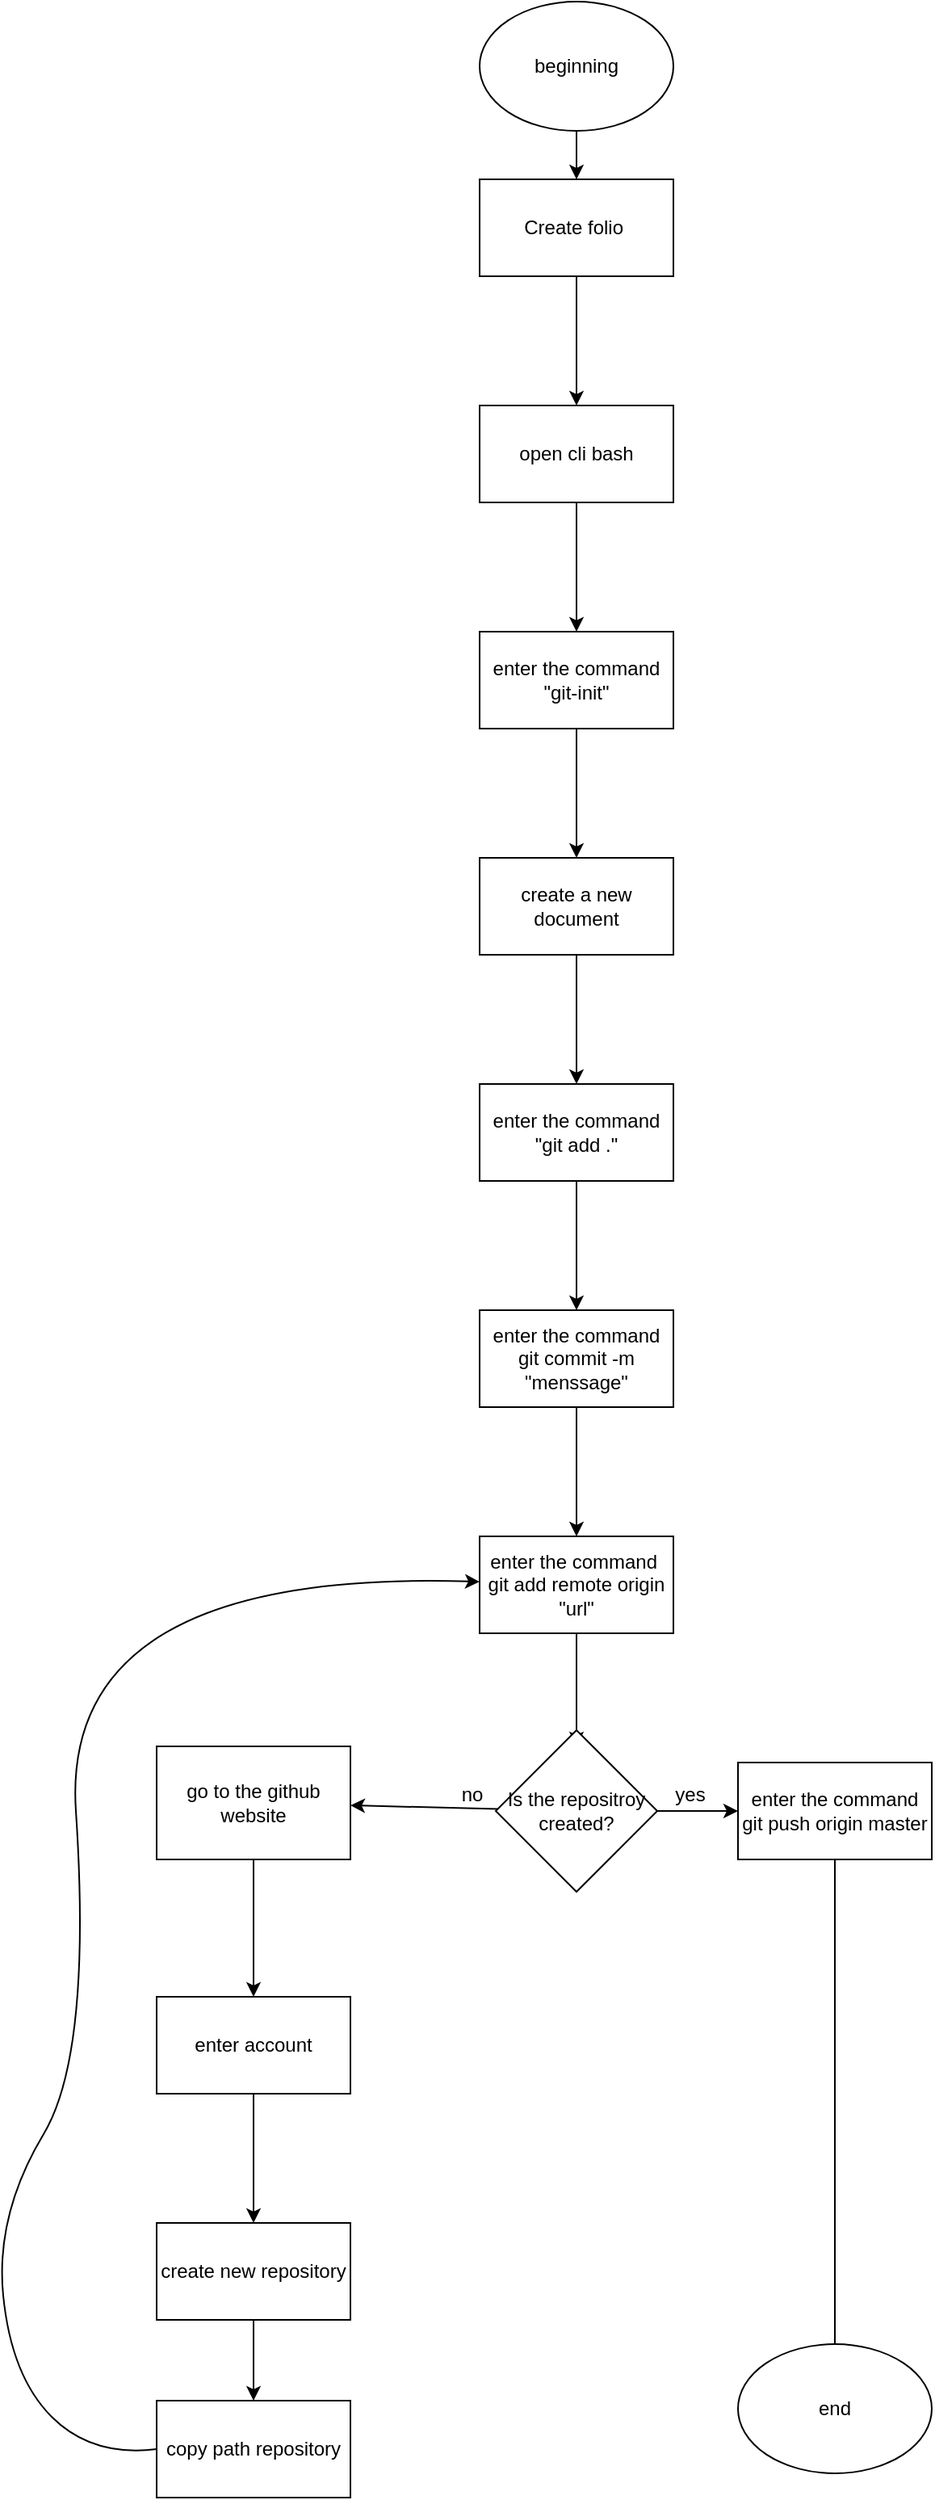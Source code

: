 <mxfile>
    <diagram id="WocNY3kLIndPcbFeGR2T" name="Page-1">
        <mxGraphModel dx="1546" dy="407" grid="1" gridSize="10" guides="1" tooltips="1" connect="1" arrows="1" fold="1" page="1" pageScale="1" pageWidth="850" pageHeight="1100" math="0" shadow="0">
            <root>
                <mxCell id="0"/>
                <mxCell id="1" parent="0"/>
                <mxCell id="4" style="edgeStyle=none;html=1;exitX=0.5;exitY=1;exitDx=0;exitDy=0;entryX=0.5;entryY=0;entryDx=0;entryDy=0;" edge="1" parent="1" source="2" target="3">
                    <mxGeometry relative="1" as="geometry"/>
                </mxCell>
                <mxCell id="2" value="beginning" style="ellipse;whiteSpace=wrap;html=1;" vertex="1" parent="1">
                    <mxGeometry x="290" width="120" height="80" as="geometry"/>
                </mxCell>
                <mxCell id="6" value="" style="edgeStyle=none;html=1;" edge="1" parent="1" source="3" target="5">
                    <mxGeometry relative="1" as="geometry"/>
                </mxCell>
                <mxCell id="3" value="Create folio&amp;nbsp;" style="rounded=0;whiteSpace=wrap;html=1;" vertex="1" parent="1">
                    <mxGeometry x="290" y="110" width="120" height="60" as="geometry"/>
                </mxCell>
                <mxCell id="10" value="" style="edgeStyle=none;html=1;" edge="1" parent="1" source="5" target="9">
                    <mxGeometry relative="1" as="geometry"/>
                </mxCell>
                <mxCell id="5" value="open cli bash" style="whiteSpace=wrap;html=1;rounded=0;" vertex="1" parent="1">
                    <mxGeometry x="290" y="250" width="120" height="60" as="geometry"/>
                </mxCell>
                <mxCell id="14" value="" style="edgeStyle=none;html=1;" edge="1" parent="1" source="9" target="13">
                    <mxGeometry relative="1" as="geometry"/>
                </mxCell>
                <mxCell id="9" value="enter the command &quot;git-init&quot;" style="whiteSpace=wrap;html=1;rounded=0;" vertex="1" parent="1">
                    <mxGeometry x="290" y="390" width="120" height="60" as="geometry"/>
                </mxCell>
                <mxCell id="16" value="" style="edgeStyle=none;html=1;" edge="1" parent="1" source="13" target="15">
                    <mxGeometry relative="1" as="geometry"/>
                </mxCell>
                <mxCell id="13" value="create a new document" style="whiteSpace=wrap;html=1;rounded=0;" vertex="1" parent="1">
                    <mxGeometry x="290" y="530" width="120" height="60" as="geometry"/>
                </mxCell>
                <mxCell id="18" value="" style="edgeStyle=none;html=1;" edge="1" parent="1" source="15" target="17">
                    <mxGeometry relative="1" as="geometry"/>
                </mxCell>
                <mxCell id="15" value="enter the command &quot;git add .&quot;" style="whiteSpace=wrap;html=1;rounded=0;" vertex="1" parent="1">
                    <mxGeometry x="290" y="670" width="120" height="60" as="geometry"/>
                </mxCell>
                <mxCell id="22" value="" style="edgeStyle=none;html=1;" edge="1" parent="1" source="17" target="21">
                    <mxGeometry relative="1" as="geometry"/>
                </mxCell>
                <mxCell id="17" value="enter the command git commit -m &quot;menssage&quot;" style="whiteSpace=wrap;html=1;rounded=0;" vertex="1" parent="1">
                    <mxGeometry x="290" y="810" width="120" height="60" as="geometry"/>
                </mxCell>
                <mxCell id="24" value="" style="edgeStyle=none;html=1;" edge="1" parent="1" source="21" target="23">
                    <mxGeometry relative="1" as="geometry"/>
                </mxCell>
                <mxCell id="21" value="enter the command&amp;nbsp;&lt;br&gt;git add remote origin &quot;url&quot;" style="whiteSpace=wrap;html=1;rounded=0;" vertex="1" parent="1">
                    <mxGeometry x="290" y="950" width="120" height="60" as="geometry"/>
                </mxCell>
                <mxCell id="26" value="" style="edgeStyle=none;html=1;" edge="1" parent="1" source="23" target="25">
                    <mxGeometry relative="1" as="geometry"/>
                </mxCell>
                <mxCell id="28" value="" style="edgeStyle=none;html=1;" edge="1" parent="1" source="23" target="27">
                    <mxGeometry relative="1" as="geometry"/>
                </mxCell>
                <mxCell id="23" value="" style="rhombus;whiteSpace=wrap;html=1;rounded=0;" vertex="1" parent="1">
                    <mxGeometry x="310" y="1080" width="80" height="80" as="geometry"/>
                </mxCell>
                <mxCell id="34" value="" style="edgeStyle=none;html=1;" edge="1" parent="1" source="25" target="33">
                    <mxGeometry relative="1" as="geometry"/>
                </mxCell>
                <mxCell id="25" value="go to the github website" style="whiteSpace=wrap;html=1;rounded=0;" vertex="1" parent="1">
                    <mxGeometry x="90" y="1080" width="120" height="70" as="geometry"/>
                </mxCell>
                <mxCell id="41" style="edgeStyle=none;html=1;" edge="1" parent="1" source="27">
                    <mxGeometry relative="1" as="geometry">
                        <mxPoint x="510" y="1480" as="targetPoint"/>
                    </mxGeometry>
                </mxCell>
                <mxCell id="27" value="enter the command git push origin master" style="whiteSpace=wrap;html=1;rounded=0;" vertex="1" parent="1">
                    <mxGeometry x="450" y="1090" width="120" height="60" as="geometry"/>
                </mxCell>
                <mxCell id="29" value="Is the repositroy&lt;br&gt;created?" style="rhombus;whiteSpace=wrap;html=1;rounded=0;" vertex="1" parent="1">
                    <mxGeometry x="300" y="1070" width="100" height="100" as="geometry"/>
                </mxCell>
                <mxCell id="31" value="no" style="text;html=1;align=center;verticalAlign=middle;resizable=0;points=[];autosize=1;strokeColor=none;fillColor=none;" vertex="1" parent="1">
                    <mxGeometry x="270" y="1100" width="30" height="20" as="geometry"/>
                </mxCell>
                <mxCell id="32" value="yes" style="text;html=1;align=center;verticalAlign=middle;resizable=0;points=[];autosize=1;strokeColor=none;fillColor=none;" vertex="1" parent="1">
                    <mxGeometry x="405" y="1100" width="30" height="20" as="geometry"/>
                </mxCell>
                <mxCell id="36" value="" style="edgeStyle=none;html=1;" edge="1" parent="1" source="33" target="35">
                    <mxGeometry relative="1" as="geometry"/>
                </mxCell>
                <mxCell id="33" value="enter account" style="whiteSpace=wrap;html=1;rounded=0;" vertex="1" parent="1">
                    <mxGeometry x="90" y="1235" width="120" height="60" as="geometry"/>
                </mxCell>
                <mxCell id="39" style="edgeStyle=none;html=1;entryX=0.5;entryY=0;entryDx=0;entryDy=0;" edge="1" parent="1" source="35" target="38">
                    <mxGeometry relative="1" as="geometry"/>
                </mxCell>
                <mxCell id="35" value="create new repository" style="whiteSpace=wrap;html=1;rounded=0;" vertex="1" parent="1">
                    <mxGeometry x="90" y="1375" width="120" height="60" as="geometry"/>
                </mxCell>
                <mxCell id="38" value="copy path repository" style="rounded=0;whiteSpace=wrap;html=1;" vertex="1" parent="1">
                    <mxGeometry x="90" y="1485" width="120" height="60" as="geometry"/>
                </mxCell>
                <mxCell id="40" value="" style="curved=1;endArrow=classic;html=1;exitX=0;exitY=0.5;exitDx=0;exitDy=0;" edge="1" parent="1" source="38" target="21">
                    <mxGeometry width="50" height="50" relative="1" as="geometry">
                        <mxPoint x="90" y="1560" as="sourcePoint"/>
                        <mxPoint x="80" y="950" as="targetPoint"/>
                        <Array as="points">
                            <mxPoint x="50" y="1520"/>
                            <mxPoint y="1470"/>
                            <mxPoint x="-10" y="1370"/>
                            <mxPoint x="50" y="1270"/>
                            <mxPoint x="30" y="970"/>
                        </Array>
                    </mxGeometry>
                </mxCell>
                <mxCell id="48" value="end" style="ellipse;whiteSpace=wrap;html=1;" vertex="1" parent="1">
                    <mxGeometry x="450" y="1450" width="120" height="80" as="geometry"/>
                </mxCell>
            </root>
        </mxGraphModel>
    </diagram>
</mxfile>
